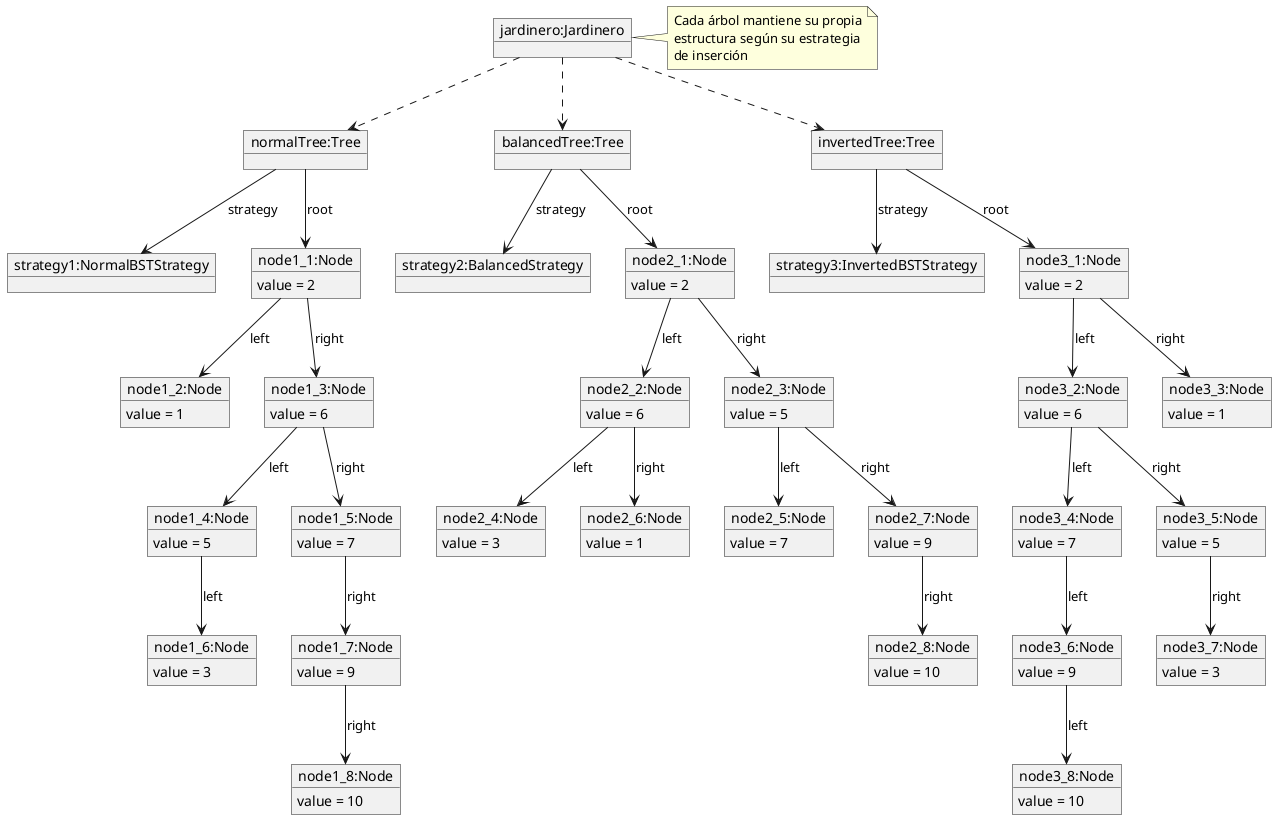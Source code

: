 @startuml

object "jardinero:Jardinero" as jardinero

object "normalTree:Tree" as tree1 
object "balancedTree:Tree" as tree2 
object "invertedTree:Tree" as tree3 

object "strategy1:NormalBSTStrategy" as strat1
object "strategy2:BalancedStrategy" as strat2
object "strategy3:InvertedBSTStrategy" as strat3

object "node1_1:Node" as n1_1 {
    value = 2
}
object "node1_2:Node" as n1_2 {
    value = 1
}
object "node1_3:Node" as n1_3 {
    value = 6
}
object "node1_4:Node" as n1_4 {
    value = 5
}
object "node1_5:Node" as n1_5 {
    value = 7
}
object "node1_6:Node" as n1_6 {
    value = 3
}
object "node1_7:Node" as n1_7 {
    value = 9
}
object "node1_8:Node" as n1_8 {
    value = 10
}

' Nodes for balancedTree
object "node2_1:Node" as n2_1 {
    value = 2
}
object "node2_2:Node" as n2_2 {
    value = 6
}
object "node2_3:Node" as n2_3 {
    value = 5
}
object "node2_4:Node" as n2_4 {
    value = 3
}
object "node2_5:Node" as n2_5 {
    value = 7
}
object "node2_6:Node" as n2_6 {
    value = 1
}
object "node2_7:Node" as n2_7 {
    value = 9
}
object "node2_8:Node" as n2_8 {
    value = 10
}

' Nodes for invertedTree
object "node3_1:Node" as n3_1 {
    value = 2
}
object "node3_2:Node" as n3_2 {
    value = 6
}
object "node3_3:Node" as n3_3 {
    value = 1
}
object "node3_4:Node" as n3_4 {
    value = 7
}
object "node3_5:Node" as n3_5 {
    value = 5
}
object "node3_6:Node" as n3_6 {
    value = 9
}
object "node3_7:Node" as n3_7 {
    value = 3
}
object "node3_8:Node" as n3_8 {
    value = 10
}

' Relationships
jardinero ..> tree1
jardinero ..> tree2
jardinero ..> tree3

tree1 --> strat1 : strategy
tree2 --> strat2 : strategy
tree3 --> strat3 : strategy

' Normal tree structure
tree1 --> n1_1 : root
n1_1 --> n1_2 : left
n1_1 --> n1_3 : right
n1_3 --> n1_4 : left
n1_4 --> n1_6 : left
n1_3 --> n1_5 : right
n1_5 --> n1_7 : right
n1_7 --> n1_8 : right

' Balanced tree structure
tree2 --> n2_1 : root
n2_1 --> n2_2 : left
n2_2 --> n2_4 : left
n2_2 --> n2_6 : right
n2_1 --> n2_3 : right
n2_3 --> n2_5 : left
n2_3 --> n2_7 : right
n2_7 --> n2_8 : right

' Inverted tree structure
tree3 --> n3_1 : root
n3_1 --> n3_2 : left
n3_2 --> n3_4 : left
n3_4 --> n3_6 : left
n3_6 --> n3_8 : left
n3_2 --> n3_5 : right
n3_5 --> n3_7 : right
n3_1 --> n3_3 : right

note right of jardinero
  Cada árbol mantiene su propia
  estructura según su estrategia
  de inserción
end note
@enduml
@enduml